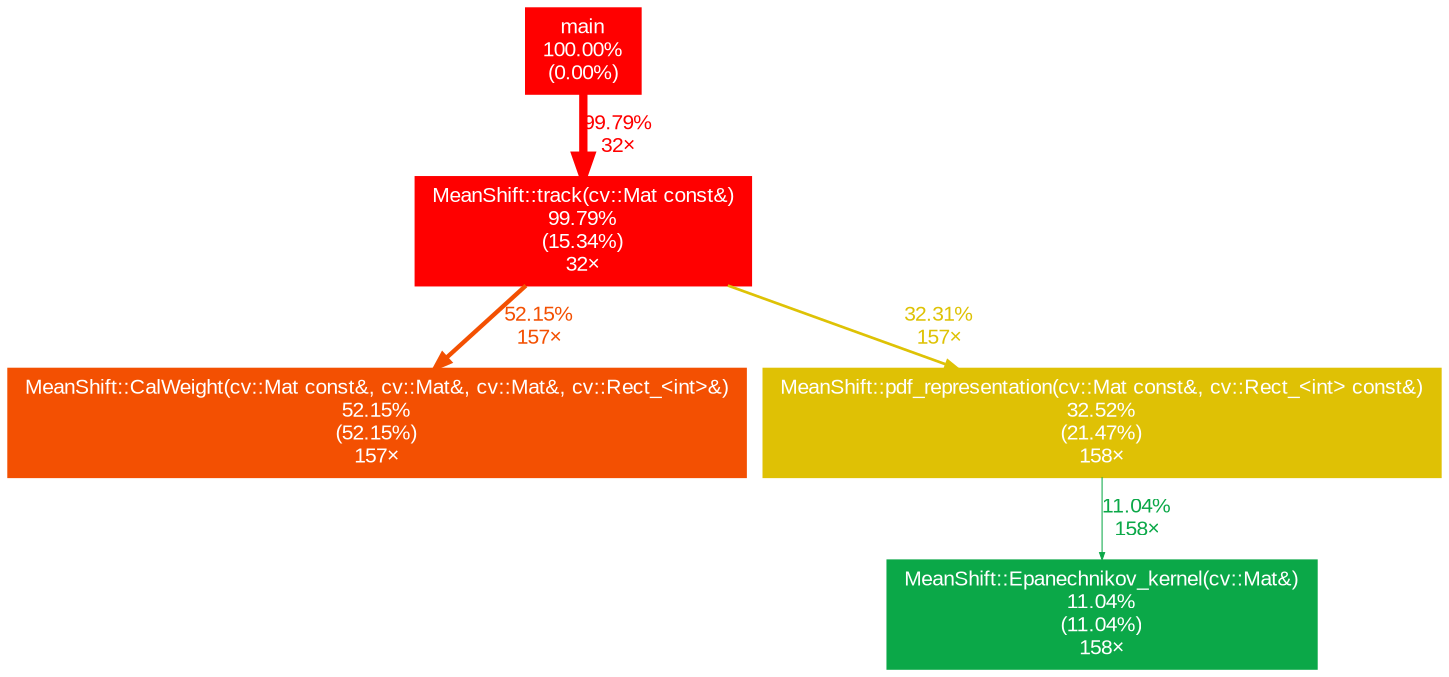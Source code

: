 digraph {
	graph [fontname=Arial, nodesep=0.125, ranksep=0.25];
	node [fontcolor=white, fontname=Arial, height=0, shape=box, style=filled, width=0];
	edge [fontname=Arial];
	1 [color="#ff0000", fontcolor="#ffffff", fontsize="10.00", label="main\n100.00%\n(0.00%)"];
	1 -> 2 [arrowsize="1.00", color="#ff0000", fontcolor="#ff0000", fontsize="10.00", label="99.79%\n32×", labeldistance="3.99", penwidth="3.99"];
	2 [color="#ff0000", fontcolor="#ffffff", fontsize="10.00", label="MeanShift::track(cv::Mat const&)\n99.79%\n(15.34%)\n32×"];
	2 -> 3 [arrowsize="0.72", color="#f35002", fontcolor="#f35002", fontsize="10.00", label="52.15%\n157×", labeldistance="2.09", penwidth="2.09"];
	2 -> 4 [arrowsize="0.57", color="#dec205", fontcolor="#dec205", fontsize="10.00", label="32.31%\n157×", labeldistance="1.29", penwidth="1.29"];
	3 [color="#f35002", fontcolor="#ffffff", fontsize="10.00", label="MeanShift::CalWeight(cv::Mat const&, cv::Mat&, cv::Mat&, cv::Rect_<int>&)\n52.15%\n(52.15%)\n157×"];
	4 [color="#dfc105", fontcolor="#ffffff", fontsize="10.00", label="MeanShift::pdf_representation(cv::Mat const&, cv::Rect_<int> const&)\n32.52%\n(21.47%)\n158×"];
	4 -> 5 [arrowsize="0.35", color="#0ba848", fontcolor="#0ba848", fontsize="10.00", label="11.04%\n158×", labeldistance="0.50", penwidth="0.50"];
	5 [color="#0ba848", fontcolor="#ffffff", fontsize="10.00", label="MeanShift::Epanechnikov_kernel(cv::Mat&)\n11.04%\n(11.04%)\n158×"];
}
